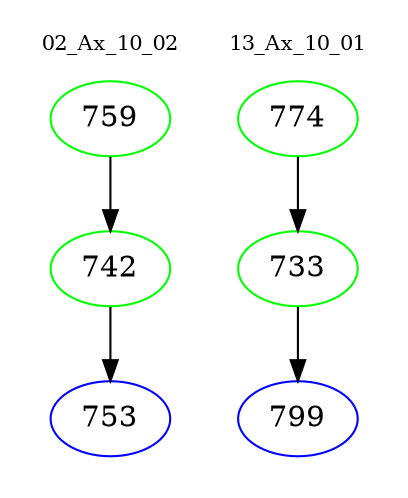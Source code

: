 digraph{
subgraph cluster_0 {
color = white
label = "02_Ax_10_02";
fontsize=10;
T0_759 [label="759", color="green"]
T0_759 -> T0_742 [color="black"]
T0_742 [label="742", color="green"]
T0_742 -> T0_753 [color="black"]
T0_753 [label="753", color="blue"]
}
subgraph cluster_1 {
color = white
label = "13_Ax_10_01";
fontsize=10;
T1_774 [label="774", color="green"]
T1_774 -> T1_733 [color="black"]
T1_733 [label="733", color="green"]
T1_733 -> T1_799 [color="black"]
T1_799 [label="799", color="blue"]
}
}
